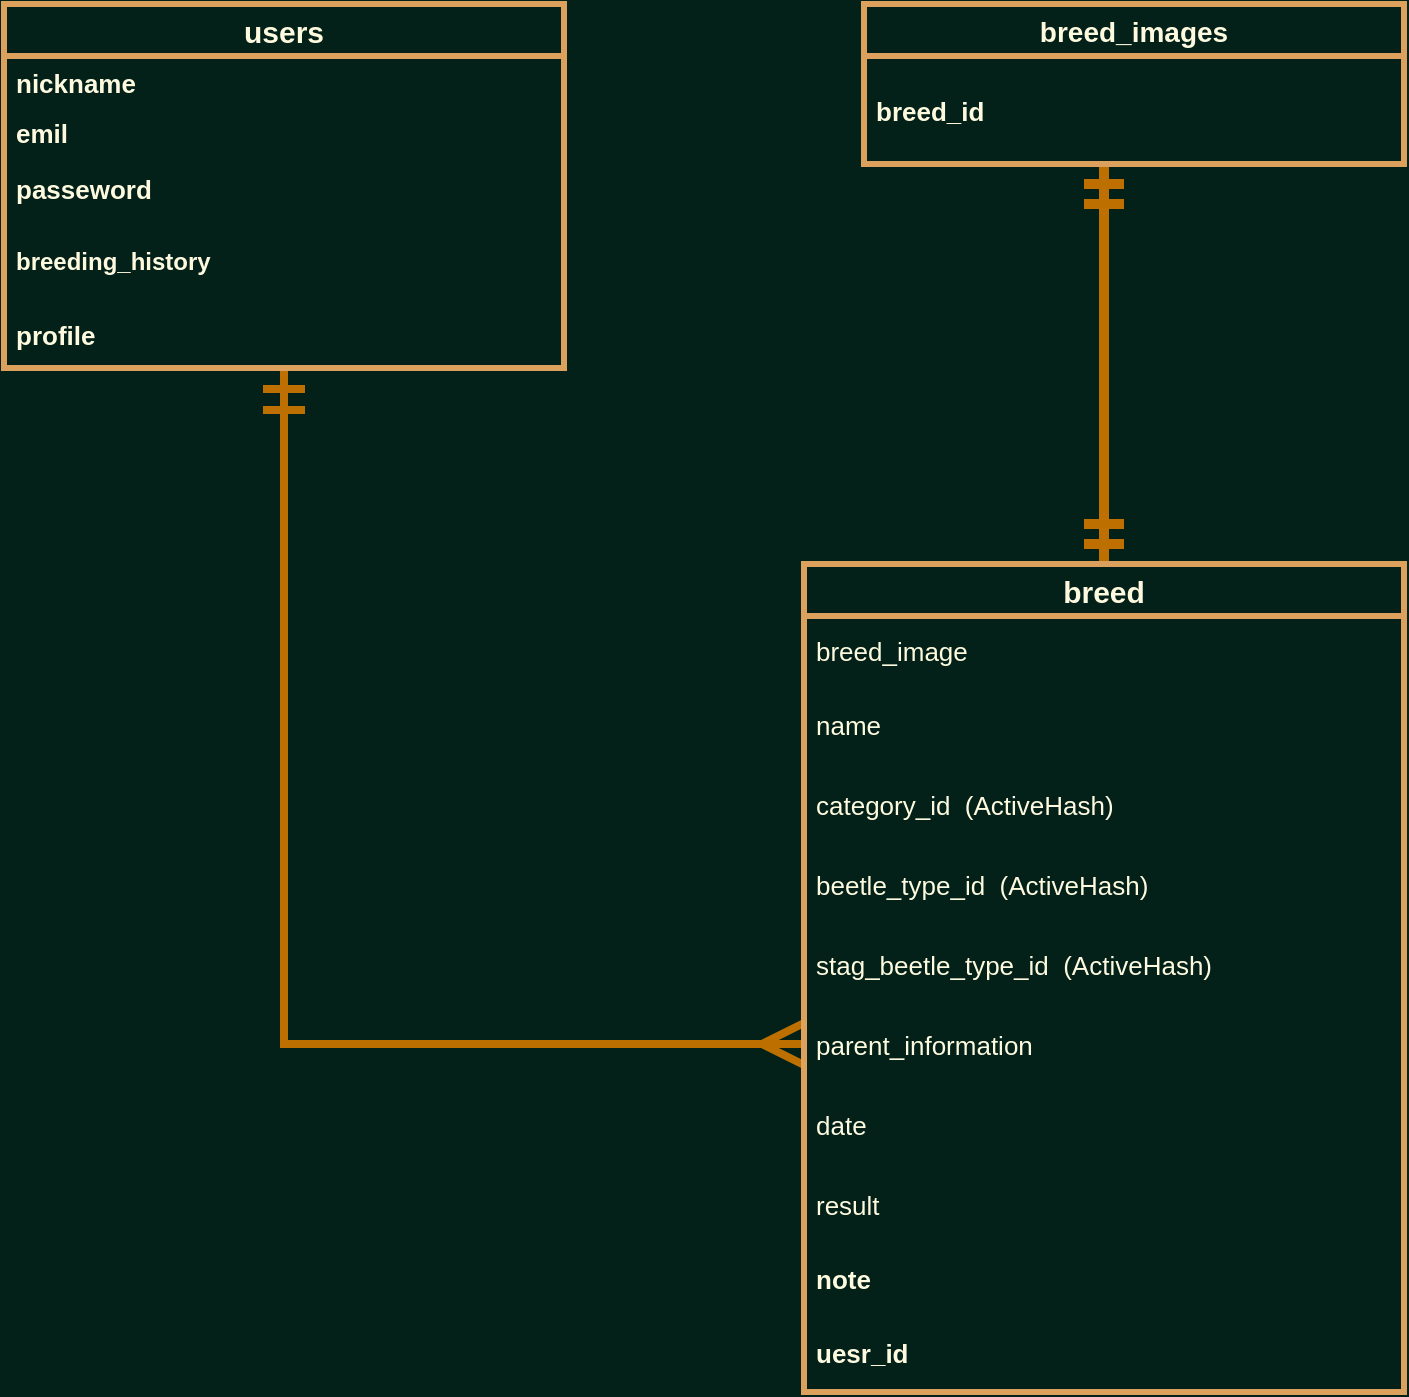 <mxfile version="13.6.5">
    <diagram id="t13pKYcCDOXexJR3hLD-" name="ページ1">
        <mxGraphModel dx="950" dy="907" grid="1" gridSize="10" guides="1" tooltips="1" connect="1" arrows="1" fold="1" page="1" pageScale="1" pageWidth="1654" pageHeight="1169" background="#032118" math="0" shadow="0">
            <root>
                <mxCell id="0"/>
                <mxCell id="1" parent="0"/>
                <mxCell id="79" style="edgeStyle=orthogonalEdgeStyle;rounded=0;orthogonalLoop=1;jettySize=auto;html=1;entryX=0;entryY=0.5;entryDx=0;entryDy=0;endArrow=ERmany;endFill=0;endSize=16;startSize=16;targetPerimeterSpacing=11;strokeWidth=4;strokeColor=#BD7000;startArrow=ERmandOne;startFill=0;fillColor=#f0a30a;" edge="1" parent="1" source="17" target="9">
                    <mxGeometry relative="1" as="geometry"/>
                </mxCell>
                <mxCell id="17" value="users" style="swimlane;fontStyle=1;childLayout=stackLayout;horizontal=1;startSize=26;fillColor=none;horizontalStack=0;resizeParent=1;resizeParentMax=0;resizeLast=0;collapsible=1;marginBottom=0;strokeColor=#DDA15E;fontFamily=Helvetica;fontSize=15;strokeWidth=3;arcSize=15;fontColor=#FEFAE0;" parent="1" vertex="1">
                    <mxGeometry x="70" y="60" width="280" height="182" as="geometry"/>
                </mxCell>
                <mxCell id="20" value="nickname" style="text;strokeColor=none;fillColor=none;align=left;verticalAlign=middle;spacingLeft=4;spacingRight=4;overflow=hidden;rotatable=0;points=[[0,0.5],[1,0.5]];portConstraint=eastwest;strokeWidth=3;fontStyle=1;arcSize=15;fontSize=13;fontColor=#FEFAE0;" parent="17" vertex="1">
                    <mxGeometry y="26" width="280" height="26" as="geometry"/>
                </mxCell>
                <mxCell id="18" value="emil" style="text;strokeColor=none;fillColor=none;align=left;verticalAlign=middle;spacingLeft=4;spacingRight=4;overflow=hidden;rotatable=0;points=[[0,0.5],[1,0.5]];portConstraint=eastwest;strokeWidth=3;fontStyle=1;arcSize=15;fontSize=13;fontColor=#FEFAE0;" parent="17" vertex="1">
                    <mxGeometry y="52" width="280" height="24" as="geometry"/>
                </mxCell>
                <mxCell id="19" value="passeword" style="text;strokeColor=none;fillColor=none;align=left;verticalAlign=middle;spacingLeft=4;spacingRight=4;overflow=hidden;rotatable=0;points=[[0,0.5],[1,0.5]];portConstraint=eastwest;strokeWidth=3;fontStyle=1;arcSize=15;fontSize=13;fontColor=#FEFAE0;" parent="17" vertex="1">
                    <mxGeometry y="76" width="280" height="32" as="geometry"/>
                </mxCell>
                <mxCell id="21" style="edgeStyle=orthogonalEdgeStyle;rounded=0;orthogonalLoop=1;jettySize=auto;html=1;exitX=1;exitY=0.5;exitDx=0;exitDy=0;fontSize=14;strokeWidth=3;arcSize=15;labelBackgroundColor=#283618;strokeColor=#DDA15E;fontColor=#FEFAE0;" parent="17" source="20" target="20" edge="1">
                    <mxGeometry relative="1" as="geometry"/>
                </mxCell>
                <mxCell id="23" value="breeding_history" style="text;strokeColor=none;fillColor=none;align=left;verticalAlign=middle;spacingLeft=4;spacingRight=4;overflow=hidden;rotatable=0;points=[[0,0.5],[1,0.5]];portConstraint=eastwest;strokeWidth=3;fontStyle=1;arcSize=15;fontColor=#FEFAE0;" parent="17" vertex="1">
                    <mxGeometry y="108" width="280" height="40" as="geometry"/>
                </mxCell>
                <mxCell id="22" value="profile" style="text;strokeColor=none;fillColor=none;align=left;verticalAlign=middle;spacingLeft=4;spacingRight=4;overflow=hidden;rotatable=0;points=[[0,0.5],[1,0.5]];portConstraint=eastwest;fontStyle=1;fontSize=13;strokeWidth=3;arcSize=15;fontColor=#FEFAE0;" parent="17" vertex="1">
                    <mxGeometry y="148" width="280" height="34" as="geometry"/>
                </mxCell>
                <mxCell id="75" style="edgeStyle=orthogonalEdgeStyle;rounded=0;orthogonalLoop=1;jettySize=auto;html=1;endArrow=ERmandOne;endFill=0;endSize=14;exitX=0.5;exitY=0;exitDx=0;exitDy=0;startArrow=ERmandOne;startFill=0;startSize=14;strokeWidth=5;fillColor=#f0a30a;strokeColor=#BD7000;" edge="1" parent="1" source="2">
                    <mxGeometry relative="1" as="geometry">
                        <mxPoint x="620" y="140" as="targetPoint"/>
                        <mxPoint x="620" y="290" as="sourcePoint"/>
                        <Array as="points">
                            <mxPoint x="620" y="240"/>
                            <mxPoint x="620" y="240"/>
                        </Array>
                    </mxGeometry>
                </mxCell>
                <mxCell id="2" value="breed" style="swimlane;fontStyle=1;childLayout=stackLayout;horizontal=1;startSize=26;fillColor=none;horizontalStack=0;resizeParent=1;resizeParentMax=0;resizeLast=0;collapsible=1;marginBottom=0;strokeColor=#DDA15E;fontFamily=Helvetica;fontSize=15;strokeWidth=3;arcSize=15;fontColor=#FEFAE0;" parent="1" vertex="1">
                    <mxGeometry x="470" y="340" width="300" height="414" as="geometry"/>
                </mxCell>
                <mxCell id="3" value="breed_image" style="text;strokeColor=none;fillColor=none;align=left;verticalAlign=middle;spacingLeft=4;spacingRight=4;overflow=hidden;rotatable=0;points=[[0,0.5],[1,0.5]];portConstraint=eastwest;fontStyle=0;strokeWidth=3;arcSize=15;fontSize=13;fontColor=#FEFAE0;" parent="2" vertex="1">
                    <mxGeometry y="26" width="300" height="34" as="geometry"/>
                </mxCell>
                <mxCell id="4" value="name" style="text;strokeColor=none;fillColor=none;align=left;verticalAlign=middle;spacingLeft=4;spacingRight=4;overflow=hidden;rotatable=0;points=[[0,0.5],[1,0.5]];portConstraint=eastwest;strokeWidth=3;arcSize=15;fontSize=13;fontColor=#FEFAE0;" parent="2" vertex="1">
                    <mxGeometry y="60" width="300" height="40" as="geometry"/>
                </mxCell>
                <mxCell id="5" value="category_id  (ActiveHash)" style="text;strokeColor=none;fillColor=none;align=left;verticalAlign=middle;spacingLeft=4;spacingRight=4;overflow=hidden;rotatable=0;points=[[0,0.5],[1,0.5]];portConstraint=eastwest;strokeWidth=3;arcSize=15;fontSize=13;fontColor=#FEFAE0;" parent="2" vertex="1">
                    <mxGeometry y="100" width="300" height="40" as="geometry"/>
                </mxCell>
                <mxCell id="41" value="beetle_type_id  (ActiveHash)" style="text;strokeColor=none;fillColor=none;align=left;verticalAlign=middle;spacingLeft=4;spacingRight=4;overflow=hidden;rotatable=0;points=[[0,0.5],[1,0.5]];portConstraint=eastwest;strokeWidth=3;arcSize=15;fontSize=13;fontColor=#FEFAE0;" parent="2" vertex="1">
                    <mxGeometry y="140" width="300" height="40" as="geometry"/>
                </mxCell>
                <mxCell id="6" value="stag_beetle_type_id  (ActiveHash)" style="text;strokeColor=none;fillColor=none;align=left;verticalAlign=middle;spacingLeft=4;spacingRight=4;overflow=hidden;rotatable=0;points=[[0,0.5],[1,0.5]];portConstraint=eastwest;strokeWidth=3;arcSize=15;fontSize=13;fontColor=#FEFAE0;" parent="2" vertex="1">
                    <mxGeometry y="180" width="300" height="40" as="geometry"/>
                </mxCell>
                <mxCell id="9" value="parent_information" style="text;strokeColor=none;fillColor=none;align=left;verticalAlign=middle;spacingLeft=4;spacingRight=4;overflow=hidden;rotatable=0;points=[[0,0.5],[1,0.5]];portConstraint=eastwest;strokeWidth=3;arcSize=15;fontSize=13;fontColor=#FEFAE0;" parent="2" vertex="1">
                    <mxGeometry y="220" width="300" height="40" as="geometry"/>
                </mxCell>
                <mxCell id="7" value="date" style="text;strokeColor=none;fillColor=none;align=left;verticalAlign=middle;spacingLeft=4;spacingRight=4;overflow=hidden;rotatable=0;points=[[0,0.5],[1,0.5]];portConstraint=eastwest;strokeWidth=3;arcSize=15;fontSize=13;fontColor=#FEFAE0;" parent="2" vertex="1">
                    <mxGeometry y="260" width="300" height="40" as="geometry"/>
                </mxCell>
                <mxCell id="8" value="result" style="text;strokeColor=none;fillColor=none;align=left;verticalAlign=middle;spacingLeft=4;spacingRight=4;overflow=hidden;rotatable=0;points=[[0,0.5],[1,0.5]];portConstraint=eastwest;strokeWidth=3;arcSize=15;fontSize=13;fontColor=#FEFAE0;" parent="2" vertex="1">
                    <mxGeometry y="300" width="300" height="40" as="geometry"/>
                </mxCell>
                <mxCell id="10" value="note" style="text;strokeColor=none;fillColor=none;align=left;verticalAlign=middle;spacingLeft=4;spacingRight=4;overflow=hidden;rotatable=0;points=[[0,0.5],[1,0.5]];portConstraint=eastwest;strokeWidth=3;fontStyle=1;arcSize=15;fontSize=13;fontColor=#FEFAE0;" parent="2" vertex="1">
                    <mxGeometry y="340" width="300" height="34" as="geometry"/>
                </mxCell>
                <mxCell id="12" value="uesr_id" style="text;strokeColor=none;fillColor=none;align=left;verticalAlign=middle;spacingLeft=4;spacingRight=4;overflow=hidden;rotatable=0;points=[[0,0.5],[1,0.5]];portConstraint=eastwest;strokeWidth=3;fontStyle=1;arcSize=15;fontSize=13;fontColor=#FEFAE0;" parent="2" vertex="1">
                    <mxGeometry y="374" width="300" height="40" as="geometry"/>
                </mxCell>
                <mxCell id="13" value="breed_images" style="swimlane;fontStyle=1;childLayout=stackLayout;horizontal=1;startSize=26;fillColor=none;horizontalStack=0;resizeParent=1;resizeParentMax=0;resizeLast=0;collapsible=1;marginBottom=0;strokeWidth=3;fontSize=14;arcSize=15;strokeColor=#DDA15E;fontColor=#FEFAE0;" parent="1" vertex="1">
                    <mxGeometry x="500" y="60" width="270" height="80" as="geometry"/>
                </mxCell>
                <mxCell id="14" value="breed_id" style="text;strokeColor=none;fillColor=none;align=left;verticalAlign=middle;spacingLeft=4;spacingRight=4;overflow=hidden;rotatable=0;points=[[0,0.5],[1,0.5]];portConstraint=eastwest;arcSize=15;fontSize=13;fontStyle=1;fontColor=#FEFAE0;" parent="13" vertex="1">
                    <mxGeometry y="26" width="270" height="54" as="geometry"/>
                </mxCell>
            </root>
        </mxGraphModel>
    </diagram>
</mxfile>